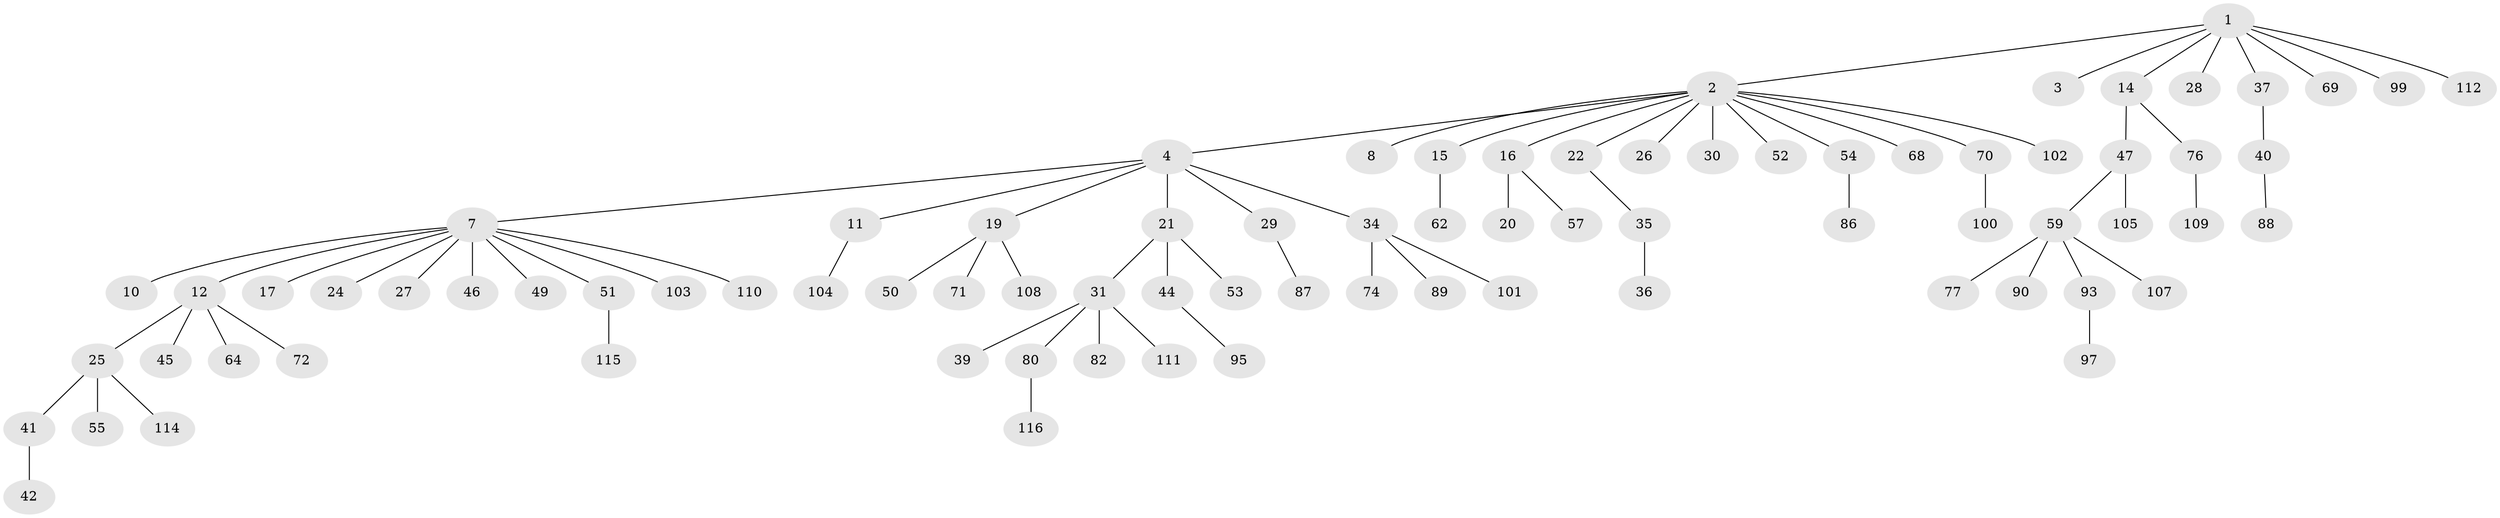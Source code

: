 // original degree distribution, {5: 0.05042016806722689, 9: 0.008403361344537815, 1: 0.5210084033613446, 6: 0.008403361344537815, 8: 0.008403361344537815, 2: 0.25210084033613445, 4: 0.058823529411764705, 3: 0.09243697478991597}
// Generated by graph-tools (version 1.1) at 2025/42/03/06/25 10:42:02]
// undirected, 82 vertices, 81 edges
graph export_dot {
graph [start="1"]
  node [color=gray90,style=filled];
  1 [super="+6"];
  2 [super="+5"];
  3;
  4 [super="+13"];
  7 [super="+9"];
  8;
  10 [super="+32"];
  11 [super="+79"];
  12 [super="+18"];
  14 [super="+23"];
  15 [super="+58"];
  16;
  17;
  19 [super="+38"];
  20;
  21 [super="+119"];
  22 [super="+33"];
  24;
  25 [super="+65"];
  26 [super="+48"];
  27 [super="+73"];
  28;
  29 [super="+83"];
  30;
  31 [super="+78"];
  34 [super="+43"];
  35;
  36 [super="+84"];
  37;
  39;
  40;
  41 [super="+63"];
  42 [super="+60"];
  44;
  45 [super="+75"];
  46;
  47 [super="+92"];
  49 [super="+56"];
  50;
  51 [super="+98"];
  52 [super="+66"];
  53 [super="+67"];
  54 [super="+61"];
  55 [super="+118"];
  57 [super="+113"];
  59 [super="+91"];
  62;
  64;
  68;
  69 [super="+96"];
  70 [super="+85"];
  71;
  72;
  74;
  76;
  77;
  80 [super="+81"];
  82;
  86 [super="+106"];
  87;
  88;
  89;
  90;
  93 [super="+94"];
  95;
  97;
  99;
  100;
  101;
  102;
  103;
  104;
  105;
  107 [super="+117"];
  108;
  109;
  110;
  111;
  112;
  114;
  115;
  116;
  1 -- 2;
  1 -- 3;
  1 -- 37;
  1 -- 99;
  1 -- 112;
  1 -- 69;
  1 -- 28;
  1 -- 14;
  2 -- 4;
  2 -- 8;
  2 -- 16;
  2 -- 22;
  2 -- 52;
  2 -- 70;
  2 -- 102;
  2 -- 68;
  2 -- 54;
  2 -- 26;
  2 -- 30;
  2 -- 15;
  4 -- 7;
  4 -- 11;
  4 -- 34;
  4 -- 21;
  4 -- 19;
  4 -- 29;
  7 -- 10;
  7 -- 24;
  7 -- 46;
  7 -- 103;
  7 -- 12;
  7 -- 110;
  7 -- 17;
  7 -- 49;
  7 -- 51;
  7 -- 27;
  11 -- 104;
  12 -- 25;
  12 -- 72;
  12 -- 64;
  12 -- 45;
  14 -- 76;
  14 -- 47;
  15 -- 62;
  16 -- 20;
  16 -- 57;
  19 -- 50;
  19 -- 108;
  19 -- 71;
  21 -- 31;
  21 -- 44;
  21 -- 53;
  22 -- 35;
  25 -- 41;
  25 -- 55;
  25 -- 114;
  29 -- 87;
  31 -- 39;
  31 -- 111;
  31 -- 80;
  31 -- 82;
  34 -- 89;
  34 -- 101;
  34 -- 74;
  35 -- 36;
  37 -- 40;
  40 -- 88;
  41 -- 42;
  44 -- 95;
  47 -- 59;
  47 -- 105;
  51 -- 115;
  54 -- 86;
  59 -- 77;
  59 -- 90;
  59 -- 93;
  59 -- 107;
  70 -- 100;
  76 -- 109;
  80 -- 116;
  93 -- 97;
}
